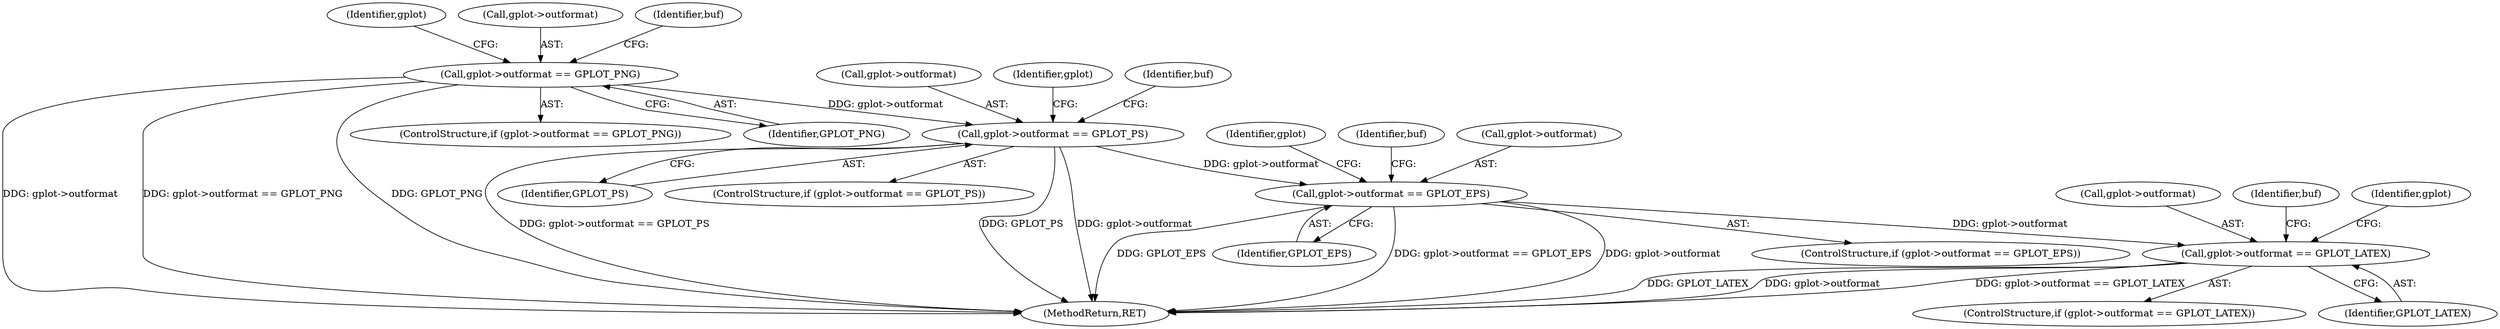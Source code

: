 digraph "0_leptonica_ee301cb2029db8a6289c5295daa42bba7715e99a_2@pointer" {
"1000232" [label="(Call,gplot->outformat == GPLOT_LATEX)"];
"1000217" [label="(Call,gplot->outformat == GPLOT_EPS)"];
"1000202" [label="(Call,gplot->outformat == GPLOT_PS)"];
"1000187" [label="(Call,gplot->outformat == GPLOT_PNG)"];
"1000186" [label="(ControlStructure,if (gplot->outformat == GPLOT_PNG))"];
"1000203" [label="(Call,gplot->outformat)"];
"1000206" [label="(Identifier,GPLOT_PS)"];
"1000216" [label="(ControlStructure,if (gplot->outformat == GPLOT_EPS))"];
"1000233" [label="(Call,gplot->outformat)"];
"1000239" [label="(Identifier,buf)"];
"1000219" [label="(Identifier,gplot)"];
"1000232" [label="(Call,gplot->outformat == GPLOT_LATEX)"];
"1000209" [label="(Identifier,buf)"];
"1000221" [label="(Identifier,GPLOT_EPS)"];
"1000202" [label="(Call,gplot->outformat == GPLOT_PS)"];
"1000187" [label="(Call,gplot->outformat == GPLOT_PNG)"];
"1000201" [label="(ControlStructure,if (gplot->outformat == GPLOT_PS))"];
"1000231" [label="(ControlStructure,if (gplot->outformat == GPLOT_LATEX))"];
"1000204" [label="(Identifier,gplot)"];
"1000236" [label="(Identifier,GPLOT_LATEX)"];
"1000247" [label="(Identifier,gplot)"];
"1000217" [label="(Call,gplot->outformat == GPLOT_EPS)"];
"1000234" [label="(Identifier,gplot)"];
"1000191" [label="(Identifier,GPLOT_PNG)"];
"1000224" [label="(Identifier,buf)"];
"1000188" [label="(Call,gplot->outformat)"];
"1000434" [label="(MethodReturn,RET)"];
"1000218" [label="(Call,gplot->outformat)"];
"1000194" [label="(Identifier,buf)"];
"1000232" -> "1000231"  [label="AST: "];
"1000232" -> "1000236"  [label="CFG: "];
"1000233" -> "1000232"  [label="AST: "];
"1000236" -> "1000232"  [label="AST: "];
"1000239" -> "1000232"  [label="CFG: "];
"1000247" -> "1000232"  [label="CFG: "];
"1000232" -> "1000434"  [label="DDG: GPLOT_LATEX"];
"1000232" -> "1000434"  [label="DDG: gplot->outformat"];
"1000232" -> "1000434"  [label="DDG: gplot->outformat == GPLOT_LATEX"];
"1000217" -> "1000232"  [label="DDG: gplot->outformat"];
"1000217" -> "1000216"  [label="AST: "];
"1000217" -> "1000221"  [label="CFG: "];
"1000218" -> "1000217"  [label="AST: "];
"1000221" -> "1000217"  [label="AST: "];
"1000224" -> "1000217"  [label="CFG: "];
"1000234" -> "1000217"  [label="CFG: "];
"1000217" -> "1000434"  [label="DDG: GPLOT_EPS"];
"1000217" -> "1000434"  [label="DDG: gplot->outformat == GPLOT_EPS"];
"1000217" -> "1000434"  [label="DDG: gplot->outformat"];
"1000202" -> "1000217"  [label="DDG: gplot->outformat"];
"1000202" -> "1000201"  [label="AST: "];
"1000202" -> "1000206"  [label="CFG: "];
"1000203" -> "1000202"  [label="AST: "];
"1000206" -> "1000202"  [label="AST: "];
"1000209" -> "1000202"  [label="CFG: "];
"1000219" -> "1000202"  [label="CFG: "];
"1000202" -> "1000434"  [label="DDG: GPLOT_PS"];
"1000202" -> "1000434"  [label="DDG: gplot->outformat"];
"1000202" -> "1000434"  [label="DDG: gplot->outformat == GPLOT_PS"];
"1000187" -> "1000202"  [label="DDG: gplot->outformat"];
"1000187" -> "1000186"  [label="AST: "];
"1000187" -> "1000191"  [label="CFG: "];
"1000188" -> "1000187"  [label="AST: "];
"1000191" -> "1000187"  [label="AST: "];
"1000194" -> "1000187"  [label="CFG: "];
"1000204" -> "1000187"  [label="CFG: "];
"1000187" -> "1000434"  [label="DDG: gplot->outformat"];
"1000187" -> "1000434"  [label="DDG: gplot->outformat == GPLOT_PNG"];
"1000187" -> "1000434"  [label="DDG: GPLOT_PNG"];
}
